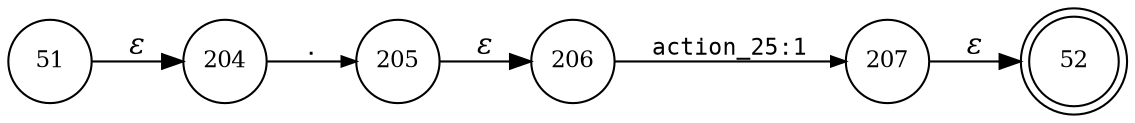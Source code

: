 digraph ATN {
rankdir=LR;
s52[fontsize=11, label="52", shape=doublecircle, fixedsize=true, width=.6];
s51[fontsize=11,label="51", shape=circle, fixedsize=true, width=.55, peripheries=1];
s204[fontsize=11,label="204", shape=circle, fixedsize=true, width=.55, peripheries=1];
s205[fontsize=11,label="205", shape=circle, fixedsize=true, width=.55, peripheries=1];
s206[fontsize=11,label="206", shape=circle, fixedsize=true, width=.55, peripheries=1];
s207[fontsize=11,label="207", shape=circle, fixedsize=true, width=.55, peripheries=1];
s51 -> s204 [fontname="Times-Italic", label="&epsilon;"];
s204 -> s205 [fontsize=11, fontname="Courier", arrowsize=.7, label = ".", arrowhead = normal];
s205 -> s206 [fontname="Times-Italic", label="&epsilon;"];
s206 -> s207 [fontsize=11, fontname="Courier", arrowsize=.7, label = "action_25:1", arrowhead = normal];
s207 -> s52 [fontname="Times-Italic", label="&epsilon;"];
}